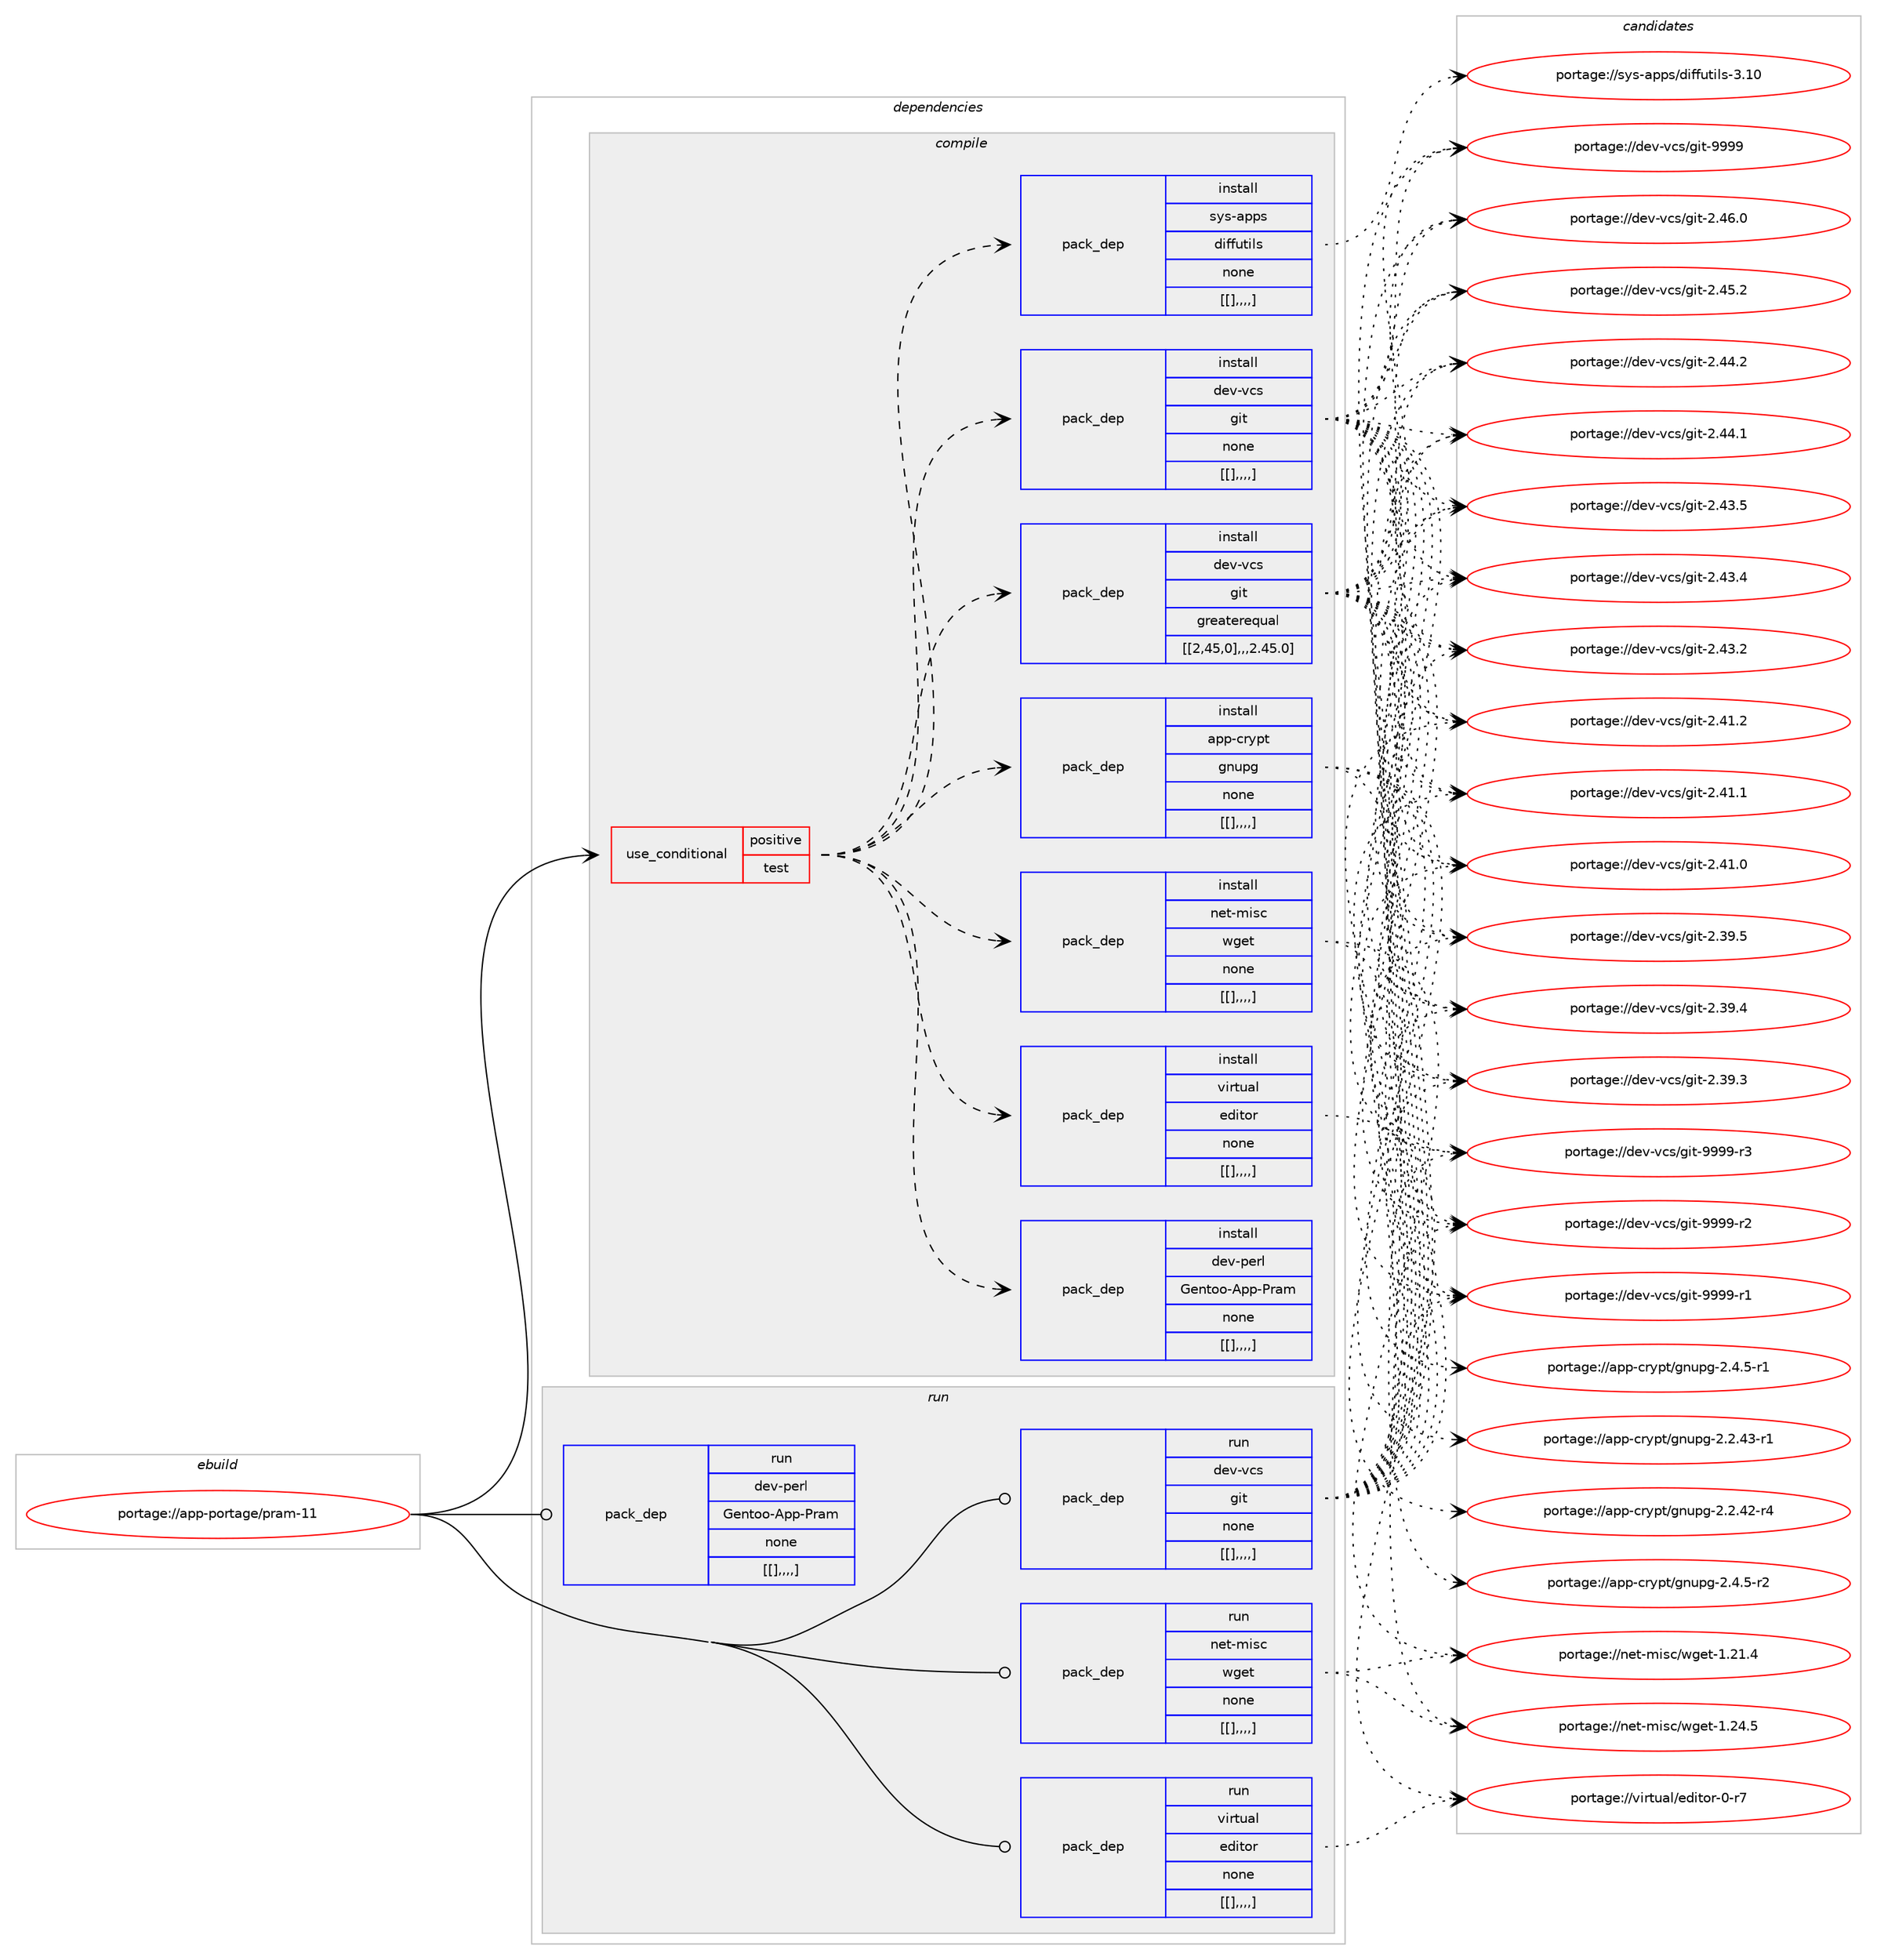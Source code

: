 digraph prolog {

# *************
# Graph options
# *************

newrank=true;
concentrate=true;
compound=true;
graph [rankdir=LR,fontname=Helvetica,fontsize=10,ranksep=1.5];#, ranksep=2.5, nodesep=0.2];
edge  [arrowhead=vee];
node  [fontname=Helvetica,fontsize=10];

# **********
# The ebuild
# **********

subgraph cluster_leftcol {
color=gray;
label=<<i>ebuild</i>>;
id [label="portage://app-portage/pram-11", color=red, width=4, href="../app-portage/pram-11.svg"];
}

# ****************
# The dependencies
# ****************

subgraph cluster_midcol {
color=gray;
label=<<i>dependencies</i>>;
subgraph cluster_compile {
fillcolor="#eeeeee";
style=filled;
label=<<i>compile</i>>;
subgraph cond14398 {
dependency51878 [label=<<TABLE BORDER="0" CELLBORDER="1" CELLSPACING="0" CELLPADDING="4"><TR><TD ROWSPAN="3" CELLPADDING="10">use_conditional</TD></TR><TR><TD>positive</TD></TR><TR><TD>test</TD></TR></TABLE>>, shape=none, color=red];
subgraph pack37002 {
dependency51879 [label=<<TABLE BORDER="0" CELLBORDER="1" CELLSPACING="0" CELLPADDING="4" WIDTH="220"><TR><TD ROWSPAN="6" CELLPADDING="30">pack_dep</TD></TR><TR><TD WIDTH="110">install</TD></TR><TR><TD>dev-vcs</TD></TR><TR><TD>git</TD></TR><TR><TD>none</TD></TR><TR><TD>[[],,,,]</TD></TR></TABLE>>, shape=none, color=blue];
}
dependency51878:e -> dependency51879:w [weight=20,style="dashed",arrowhead="vee"];
subgraph pack37003 {
dependency51880 [label=<<TABLE BORDER="0" CELLBORDER="1" CELLSPACING="0" CELLPADDING="4" WIDTH="220"><TR><TD ROWSPAN="6" CELLPADDING="30">pack_dep</TD></TR><TR><TD WIDTH="110">install</TD></TR><TR><TD>net-misc</TD></TR><TR><TD>wget</TD></TR><TR><TD>none</TD></TR><TR><TD>[[],,,,]</TD></TR></TABLE>>, shape=none, color=blue];
}
dependency51878:e -> dependency51880:w [weight=20,style="dashed",arrowhead="vee"];
subgraph pack37004 {
dependency51881 [label=<<TABLE BORDER="0" CELLBORDER="1" CELLSPACING="0" CELLPADDING="4" WIDTH="220"><TR><TD ROWSPAN="6" CELLPADDING="30">pack_dep</TD></TR><TR><TD WIDTH="110">install</TD></TR><TR><TD>virtual</TD></TR><TR><TD>editor</TD></TR><TR><TD>none</TD></TR><TR><TD>[[],,,,]</TD></TR></TABLE>>, shape=none, color=blue];
}
dependency51878:e -> dependency51881:w [weight=20,style="dashed",arrowhead="vee"];
subgraph pack37005 {
dependency51882 [label=<<TABLE BORDER="0" CELLBORDER="1" CELLSPACING="0" CELLPADDING="4" WIDTH="220"><TR><TD ROWSPAN="6" CELLPADDING="30">pack_dep</TD></TR><TR><TD WIDTH="110">install</TD></TR><TR><TD>dev-perl</TD></TR><TR><TD>Gentoo-App-Pram</TD></TR><TR><TD>none</TD></TR><TR><TD>[[],,,,]</TD></TR></TABLE>>, shape=none, color=blue];
}
dependency51878:e -> dependency51882:w [weight=20,style="dashed",arrowhead="vee"];
subgraph pack37006 {
dependency51883 [label=<<TABLE BORDER="0" CELLBORDER="1" CELLSPACING="0" CELLPADDING="4" WIDTH="220"><TR><TD ROWSPAN="6" CELLPADDING="30">pack_dep</TD></TR><TR><TD WIDTH="110">install</TD></TR><TR><TD>app-crypt</TD></TR><TR><TD>gnupg</TD></TR><TR><TD>none</TD></TR><TR><TD>[[],,,,]</TD></TR></TABLE>>, shape=none, color=blue];
}
dependency51878:e -> dependency51883:w [weight=20,style="dashed",arrowhead="vee"];
subgraph pack37007 {
dependency51884 [label=<<TABLE BORDER="0" CELLBORDER="1" CELLSPACING="0" CELLPADDING="4" WIDTH="220"><TR><TD ROWSPAN="6" CELLPADDING="30">pack_dep</TD></TR><TR><TD WIDTH="110">install</TD></TR><TR><TD>dev-vcs</TD></TR><TR><TD>git</TD></TR><TR><TD>greaterequal</TD></TR><TR><TD>[[2,45,0],,,2.45.0]</TD></TR></TABLE>>, shape=none, color=blue];
}
dependency51878:e -> dependency51884:w [weight=20,style="dashed",arrowhead="vee"];
subgraph pack37008 {
dependency51885 [label=<<TABLE BORDER="0" CELLBORDER="1" CELLSPACING="0" CELLPADDING="4" WIDTH="220"><TR><TD ROWSPAN="6" CELLPADDING="30">pack_dep</TD></TR><TR><TD WIDTH="110">install</TD></TR><TR><TD>sys-apps</TD></TR><TR><TD>diffutils</TD></TR><TR><TD>none</TD></TR><TR><TD>[[],,,,]</TD></TR></TABLE>>, shape=none, color=blue];
}
dependency51878:e -> dependency51885:w [weight=20,style="dashed",arrowhead="vee"];
}
id:e -> dependency51878:w [weight=20,style="solid",arrowhead="vee"];
}
subgraph cluster_compileandrun {
fillcolor="#eeeeee";
style=filled;
label=<<i>compile and run</i>>;
}
subgraph cluster_run {
fillcolor="#eeeeee";
style=filled;
label=<<i>run</i>>;
subgraph pack37009 {
dependency51886 [label=<<TABLE BORDER="0" CELLBORDER="1" CELLSPACING="0" CELLPADDING="4" WIDTH="220"><TR><TD ROWSPAN="6" CELLPADDING="30">pack_dep</TD></TR><TR><TD WIDTH="110">run</TD></TR><TR><TD>dev-vcs</TD></TR><TR><TD>git</TD></TR><TR><TD>none</TD></TR><TR><TD>[[],,,,]</TD></TR></TABLE>>, shape=none, color=blue];
}
id:e -> dependency51886:w [weight=20,style="solid",arrowhead="odot"];
subgraph pack37010 {
dependency51887 [label=<<TABLE BORDER="0" CELLBORDER="1" CELLSPACING="0" CELLPADDING="4" WIDTH="220"><TR><TD ROWSPAN="6" CELLPADDING="30">pack_dep</TD></TR><TR><TD WIDTH="110">run</TD></TR><TR><TD>net-misc</TD></TR><TR><TD>wget</TD></TR><TR><TD>none</TD></TR><TR><TD>[[],,,,]</TD></TR></TABLE>>, shape=none, color=blue];
}
id:e -> dependency51887:w [weight=20,style="solid",arrowhead="odot"];
subgraph pack37011 {
dependency51888 [label=<<TABLE BORDER="0" CELLBORDER="1" CELLSPACING="0" CELLPADDING="4" WIDTH="220"><TR><TD ROWSPAN="6" CELLPADDING="30">pack_dep</TD></TR><TR><TD WIDTH="110">run</TD></TR><TR><TD>virtual</TD></TR><TR><TD>editor</TD></TR><TR><TD>none</TD></TR><TR><TD>[[],,,,]</TD></TR></TABLE>>, shape=none, color=blue];
}
id:e -> dependency51888:w [weight=20,style="solid",arrowhead="odot"];
subgraph pack37012 {
dependency51889 [label=<<TABLE BORDER="0" CELLBORDER="1" CELLSPACING="0" CELLPADDING="4" WIDTH="220"><TR><TD ROWSPAN="6" CELLPADDING="30">pack_dep</TD></TR><TR><TD WIDTH="110">run</TD></TR><TR><TD>dev-perl</TD></TR><TR><TD>Gentoo-App-Pram</TD></TR><TR><TD>none</TD></TR><TR><TD>[[],,,,]</TD></TR></TABLE>>, shape=none, color=blue];
}
id:e -> dependency51889:w [weight=20,style="solid",arrowhead="odot"];
}
}

# **************
# The candidates
# **************

subgraph cluster_choices {
rank=same;
color=gray;
label=<<i>candidates</i>>;

subgraph choice37002 {
color=black;
nodesep=1;
choice10010111845118991154710310511645575757574511451 [label="portage://dev-vcs/git-9999-r3", color=red, width=4,href="../dev-vcs/git-9999-r3.svg"];
choice10010111845118991154710310511645575757574511450 [label="portage://dev-vcs/git-9999-r2", color=red, width=4,href="../dev-vcs/git-9999-r2.svg"];
choice10010111845118991154710310511645575757574511449 [label="portage://dev-vcs/git-9999-r1", color=red, width=4,href="../dev-vcs/git-9999-r1.svg"];
choice1001011184511899115471031051164557575757 [label="portage://dev-vcs/git-9999", color=red, width=4,href="../dev-vcs/git-9999.svg"];
choice10010111845118991154710310511645504652544648 [label="portage://dev-vcs/git-2.46.0", color=red, width=4,href="../dev-vcs/git-2.46.0.svg"];
choice10010111845118991154710310511645504652534650 [label="portage://dev-vcs/git-2.45.2", color=red, width=4,href="../dev-vcs/git-2.45.2.svg"];
choice10010111845118991154710310511645504652524650 [label="portage://dev-vcs/git-2.44.2", color=red, width=4,href="../dev-vcs/git-2.44.2.svg"];
choice10010111845118991154710310511645504652524649 [label="portage://dev-vcs/git-2.44.1", color=red, width=4,href="../dev-vcs/git-2.44.1.svg"];
choice10010111845118991154710310511645504652514653 [label="portage://dev-vcs/git-2.43.5", color=red, width=4,href="../dev-vcs/git-2.43.5.svg"];
choice10010111845118991154710310511645504652514652 [label="portage://dev-vcs/git-2.43.4", color=red, width=4,href="../dev-vcs/git-2.43.4.svg"];
choice10010111845118991154710310511645504652514650 [label="portage://dev-vcs/git-2.43.2", color=red, width=4,href="../dev-vcs/git-2.43.2.svg"];
choice10010111845118991154710310511645504652494650 [label="portage://dev-vcs/git-2.41.2", color=red, width=4,href="../dev-vcs/git-2.41.2.svg"];
choice10010111845118991154710310511645504652494649 [label="portage://dev-vcs/git-2.41.1", color=red, width=4,href="../dev-vcs/git-2.41.1.svg"];
choice10010111845118991154710310511645504652494648 [label="portage://dev-vcs/git-2.41.0", color=red, width=4,href="../dev-vcs/git-2.41.0.svg"];
choice10010111845118991154710310511645504651574653 [label="portage://dev-vcs/git-2.39.5", color=red, width=4,href="../dev-vcs/git-2.39.5.svg"];
choice10010111845118991154710310511645504651574652 [label="portage://dev-vcs/git-2.39.4", color=red, width=4,href="../dev-vcs/git-2.39.4.svg"];
choice10010111845118991154710310511645504651574651 [label="portage://dev-vcs/git-2.39.3", color=red, width=4,href="../dev-vcs/git-2.39.3.svg"];
dependency51879:e -> choice10010111845118991154710310511645575757574511451:w [style=dotted,weight="100"];
dependency51879:e -> choice10010111845118991154710310511645575757574511450:w [style=dotted,weight="100"];
dependency51879:e -> choice10010111845118991154710310511645575757574511449:w [style=dotted,weight="100"];
dependency51879:e -> choice1001011184511899115471031051164557575757:w [style=dotted,weight="100"];
dependency51879:e -> choice10010111845118991154710310511645504652544648:w [style=dotted,weight="100"];
dependency51879:e -> choice10010111845118991154710310511645504652534650:w [style=dotted,weight="100"];
dependency51879:e -> choice10010111845118991154710310511645504652524650:w [style=dotted,weight="100"];
dependency51879:e -> choice10010111845118991154710310511645504652524649:w [style=dotted,weight="100"];
dependency51879:e -> choice10010111845118991154710310511645504652514653:w [style=dotted,weight="100"];
dependency51879:e -> choice10010111845118991154710310511645504652514652:w [style=dotted,weight="100"];
dependency51879:e -> choice10010111845118991154710310511645504652514650:w [style=dotted,weight="100"];
dependency51879:e -> choice10010111845118991154710310511645504652494650:w [style=dotted,weight="100"];
dependency51879:e -> choice10010111845118991154710310511645504652494649:w [style=dotted,weight="100"];
dependency51879:e -> choice10010111845118991154710310511645504652494648:w [style=dotted,weight="100"];
dependency51879:e -> choice10010111845118991154710310511645504651574653:w [style=dotted,weight="100"];
dependency51879:e -> choice10010111845118991154710310511645504651574652:w [style=dotted,weight="100"];
dependency51879:e -> choice10010111845118991154710310511645504651574651:w [style=dotted,weight="100"];
}
subgraph choice37003 {
color=black;
nodesep=1;
choice11010111645109105115994711910310111645494650524653 [label="portage://net-misc/wget-1.24.5", color=red, width=4,href="../net-misc/wget-1.24.5.svg"];
choice11010111645109105115994711910310111645494650494652 [label="portage://net-misc/wget-1.21.4", color=red, width=4,href="../net-misc/wget-1.21.4.svg"];
dependency51880:e -> choice11010111645109105115994711910310111645494650524653:w [style=dotted,weight="100"];
dependency51880:e -> choice11010111645109105115994711910310111645494650494652:w [style=dotted,weight="100"];
}
subgraph choice37004 {
color=black;
nodesep=1;
choice118105114116117971084710110010511611111445484511455 [label="portage://virtual/editor-0-r7", color=red, width=4,href="../virtual/editor-0-r7.svg"];
dependency51881:e -> choice118105114116117971084710110010511611111445484511455:w [style=dotted,weight="100"];
}
subgraph choice37005 {
color=black;
nodesep=1;
}
subgraph choice37006 {
color=black;
nodesep=1;
choice971121124599114121112116471031101171121034550465246534511450 [label="portage://app-crypt/gnupg-2.4.5-r2", color=red, width=4,href="../app-crypt/gnupg-2.4.5-r2.svg"];
choice971121124599114121112116471031101171121034550465246534511449 [label="portage://app-crypt/gnupg-2.4.5-r1", color=red, width=4,href="../app-crypt/gnupg-2.4.5-r1.svg"];
choice97112112459911412111211647103110117112103455046504652514511449 [label="portage://app-crypt/gnupg-2.2.43-r1", color=red, width=4,href="../app-crypt/gnupg-2.2.43-r1.svg"];
choice97112112459911412111211647103110117112103455046504652504511452 [label="portage://app-crypt/gnupg-2.2.42-r4", color=red, width=4,href="../app-crypt/gnupg-2.2.42-r4.svg"];
dependency51883:e -> choice971121124599114121112116471031101171121034550465246534511450:w [style=dotted,weight="100"];
dependency51883:e -> choice971121124599114121112116471031101171121034550465246534511449:w [style=dotted,weight="100"];
dependency51883:e -> choice97112112459911412111211647103110117112103455046504652514511449:w [style=dotted,weight="100"];
dependency51883:e -> choice97112112459911412111211647103110117112103455046504652504511452:w [style=dotted,weight="100"];
}
subgraph choice37007 {
color=black;
nodesep=1;
choice10010111845118991154710310511645575757574511451 [label="portage://dev-vcs/git-9999-r3", color=red, width=4,href="../dev-vcs/git-9999-r3.svg"];
choice10010111845118991154710310511645575757574511450 [label="portage://dev-vcs/git-9999-r2", color=red, width=4,href="../dev-vcs/git-9999-r2.svg"];
choice10010111845118991154710310511645575757574511449 [label="portage://dev-vcs/git-9999-r1", color=red, width=4,href="../dev-vcs/git-9999-r1.svg"];
choice1001011184511899115471031051164557575757 [label="portage://dev-vcs/git-9999", color=red, width=4,href="../dev-vcs/git-9999.svg"];
choice10010111845118991154710310511645504652544648 [label="portage://dev-vcs/git-2.46.0", color=red, width=4,href="../dev-vcs/git-2.46.0.svg"];
choice10010111845118991154710310511645504652534650 [label="portage://dev-vcs/git-2.45.2", color=red, width=4,href="../dev-vcs/git-2.45.2.svg"];
choice10010111845118991154710310511645504652524650 [label="portage://dev-vcs/git-2.44.2", color=red, width=4,href="../dev-vcs/git-2.44.2.svg"];
choice10010111845118991154710310511645504652524649 [label="portage://dev-vcs/git-2.44.1", color=red, width=4,href="../dev-vcs/git-2.44.1.svg"];
choice10010111845118991154710310511645504652514653 [label="portage://dev-vcs/git-2.43.5", color=red, width=4,href="../dev-vcs/git-2.43.5.svg"];
choice10010111845118991154710310511645504652514652 [label="portage://dev-vcs/git-2.43.4", color=red, width=4,href="../dev-vcs/git-2.43.4.svg"];
choice10010111845118991154710310511645504652514650 [label="portage://dev-vcs/git-2.43.2", color=red, width=4,href="../dev-vcs/git-2.43.2.svg"];
choice10010111845118991154710310511645504652494650 [label="portage://dev-vcs/git-2.41.2", color=red, width=4,href="../dev-vcs/git-2.41.2.svg"];
choice10010111845118991154710310511645504652494649 [label="portage://dev-vcs/git-2.41.1", color=red, width=4,href="../dev-vcs/git-2.41.1.svg"];
choice10010111845118991154710310511645504652494648 [label="portage://dev-vcs/git-2.41.0", color=red, width=4,href="../dev-vcs/git-2.41.0.svg"];
choice10010111845118991154710310511645504651574653 [label="portage://dev-vcs/git-2.39.5", color=red, width=4,href="../dev-vcs/git-2.39.5.svg"];
choice10010111845118991154710310511645504651574652 [label="portage://dev-vcs/git-2.39.4", color=red, width=4,href="../dev-vcs/git-2.39.4.svg"];
choice10010111845118991154710310511645504651574651 [label="portage://dev-vcs/git-2.39.3", color=red, width=4,href="../dev-vcs/git-2.39.3.svg"];
dependency51884:e -> choice10010111845118991154710310511645575757574511451:w [style=dotted,weight="100"];
dependency51884:e -> choice10010111845118991154710310511645575757574511450:w [style=dotted,weight="100"];
dependency51884:e -> choice10010111845118991154710310511645575757574511449:w [style=dotted,weight="100"];
dependency51884:e -> choice1001011184511899115471031051164557575757:w [style=dotted,weight="100"];
dependency51884:e -> choice10010111845118991154710310511645504652544648:w [style=dotted,weight="100"];
dependency51884:e -> choice10010111845118991154710310511645504652534650:w [style=dotted,weight="100"];
dependency51884:e -> choice10010111845118991154710310511645504652524650:w [style=dotted,weight="100"];
dependency51884:e -> choice10010111845118991154710310511645504652524649:w [style=dotted,weight="100"];
dependency51884:e -> choice10010111845118991154710310511645504652514653:w [style=dotted,weight="100"];
dependency51884:e -> choice10010111845118991154710310511645504652514652:w [style=dotted,weight="100"];
dependency51884:e -> choice10010111845118991154710310511645504652514650:w [style=dotted,weight="100"];
dependency51884:e -> choice10010111845118991154710310511645504652494650:w [style=dotted,weight="100"];
dependency51884:e -> choice10010111845118991154710310511645504652494649:w [style=dotted,weight="100"];
dependency51884:e -> choice10010111845118991154710310511645504652494648:w [style=dotted,weight="100"];
dependency51884:e -> choice10010111845118991154710310511645504651574653:w [style=dotted,weight="100"];
dependency51884:e -> choice10010111845118991154710310511645504651574652:w [style=dotted,weight="100"];
dependency51884:e -> choice10010111845118991154710310511645504651574651:w [style=dotted,weight="100"];
}
subgraph choice37008 {
color=black;
nodesep=1;
choice1151211154597112112115471001051021021171161051081154551464948 [label="portage://sys-apps/diffutils-3.10", color=red, width=4,href="../sys-apps/diffutils-3.10.svg"];
dependency51885:e -> choice1151211154597112112115471001051021021171161051081154551464948:w [style=dotted,weight="100"];
}
subgraph choice37009 {
color=black;
nodesep=1;
choice10010111845118991154710310511645575757574511451 [label="portage://dev-vcs/git-9999-r3", color=red, width=4,href="../dev-vcs/git-9999-r3.svg"];
choice10010111845118991154710310511645575757574511450 [label="portage://dev-vcs/git-9999-r2", color=red, width=4,href="../dev-vcs/git-9999-r2.svg"];
choice10010111845118991154710310511645575757574511449 [label="portage://dev-vcs/git-9999-r1", color=red, width=4,href="../dev-vcs/git-9999-r1.svg"];
choice1001011184511899115471031051164557575757 [label="portage://dev-vcs/git-9999", color=red, width=4,href="../dev-vcs/git-9999.svg"];
choice10010111845118991154710310511645504652544648 [label="portage://dev-vcs/git-2.46.0", color=red, width=4,href="../dev-vcs/git-2.46.0.svg"];
choice10010111845118991154710310511645504652534650 [label="portage://dev-vcs/git-2.45.2", color=red, width=4,href="../dev-vcs/git-2.45.2.svg"];
choice10010111845118991154710310511645504652524650 [label="portage://dev-vcs/git-2.44.2", color=red, width=4,href="../dev-vcs/git-2.44.2.svg"];
choice10010111845118991154710310511645504652524649 [label="portage://dev-vcs/git-2.44.1", color=red, width=4,href="../dev-vcs/git-2.44.1.svg"];
choice10010111845118991154710310511645504652514653 [label="portage://dev-vcs/git-2.43.5", color=red, width=4,href="../dev-vcs/git-2.43.5.svg"];
choice10010111845118991154710310511645504652514652 [label="portage://dev-vcs/git-2.43.4", color=red, width=4,href="../dev-vcs/git-2.43.4.svg"];
choice10010111845118991154710310511645504652514650 [label="portage://dev-vcs/git-2.43.2", color=red, width=4,href="../dev-vcs/git-2.43.2.svg"];
choice10010111845118991154710310511645504652494650 [label="portage://dev-vcs/git-2.41.2", color=red, width=4,href="../dev-vcs/git-2.41.2.svg"];
choice10010111845118991154710310511645504652494649 [label="portage://dev-vcs/git-2.41.1", color=red, width=4,href="../dev-vcs/git-2.41.1.svg"];
choice10010111845118991154710310511645504652494648 [label="portage://dev-vcs/git-2.41.0", color=red, width=4,href="../dev-vcs/git-2.41.0.svg"];
choice10010111845118991154710310511645504651574653 [label="portage://dev-vcs/git-2.39.5", color=red, width=4,href="../dev-vcs/git-2.39.5.svg"];
choice10010111845118991154710310511645504651574652 [label="portage://dev-vcs/git-2.39.4", color=red, width=4,href="../dev-vcs/git-2.39.4.svg"];
choice10010111845118991154710310511645504651574651 [label="portage://dev-vcs/git-2.39.3", color=red, width=4,href="../dev-vcs/git-2.39.3.svg"];
dependency51886:e -> choice10010111845118991154710310511645575757574511451:w [style=dotted,weight="100"];
dependency51886:e -> choice10010111845118991154710310511645575757574511450:w [style=dotted,weight="100"];
dependency51886:e -> choice10010111845118991154710310511645575757574511449:w [style=dotted,weight="100"];
dependency51886:e -> choice1001011184511899115471031051164557575757:w [style=dotted,weight="100"];
dependency51886:e -> choice10010111845118991154710310511645504652544648:w [style=dotted,weight="100"];
dependency51886:e -> choice10010111845118991154710310511645504652534650:w [style=dotted,weight="100"];
dependency51886:e -> choice10010111845118991154710310511645504652524650:w [style=dotted,weight="100"];
dependency51886:e -> choice10010111845118991154710310511645504652524649:w [style=dotted,weight="100"];
dependency51886:e -> choice10010111845118991154710310511645504652514653:w [style=dotted,weight="100"];
dependency51886:e -> choice10010111845118991154710310511645504652514652:w [style=dotted,weight="100"];
dependency51886:e -> choice10010111845118991154710310511645504652514650:w [style=dotted,weight="100"];
dependency51886:e -> choice10010111845118991154710310511645504652494650:w [style=dotted,weight="100"];
dependency51886:e -> choice10010111845118991154710310511645504652494649:w [style=dotted,weight="100"];
dependency51886:e -> choice10010111845118991154710310511645504652494648:w [style=dotted,weight="100"];
dependency51886:e -> choice10010111845118991154710310511645504651574653:w [style=dotted,weight="100"];
dependency51886:e -> choice10010111845118991154710310511645504651574652:w [style=dotted,weight="100"];
dependency51886:e -> choice10010111845118991154710310511645504651574651:w [style=dotted,weight="100"];
}
subgraph choice37010 {
color=black;
nodesep=1;
choice11010111645109105115994711910310111645494650524653 [label="portage://net-misc/wget-1.24.5", color=red, width=4,href="../net-misc/wget-1.24.5.svg"];
choice11010111645109105115994711910310111645494650494652 [label="portage://net-misc/wget-1.21.4", color=red, width=4,href="../net-misc/wget-1.21.4.svg"];
dependency51887:e -> choice11010111645109105115994711910310111645494650524653:w [style=dotted,weight="100"];
dependency51887:e -> choice11010111645109105115994711910310111645494650494652:w [style=dotted,weight="100"];
}
subgraph choice37011 {
color=black;
nodesep=1;
choice118105114116117971084710110010511611111445484511455 [label="portage://virtual/editor-0-r7", color=red, width=4,href="../virtual/editor-0-r7.svg"];
dependency51888:e -> choice118105114116117971084710110010511611111445484511455:w [style=dotted,weight="100"];
}
subgraph choice37012 {
color=black;
nodesep=1;
}
}

}
